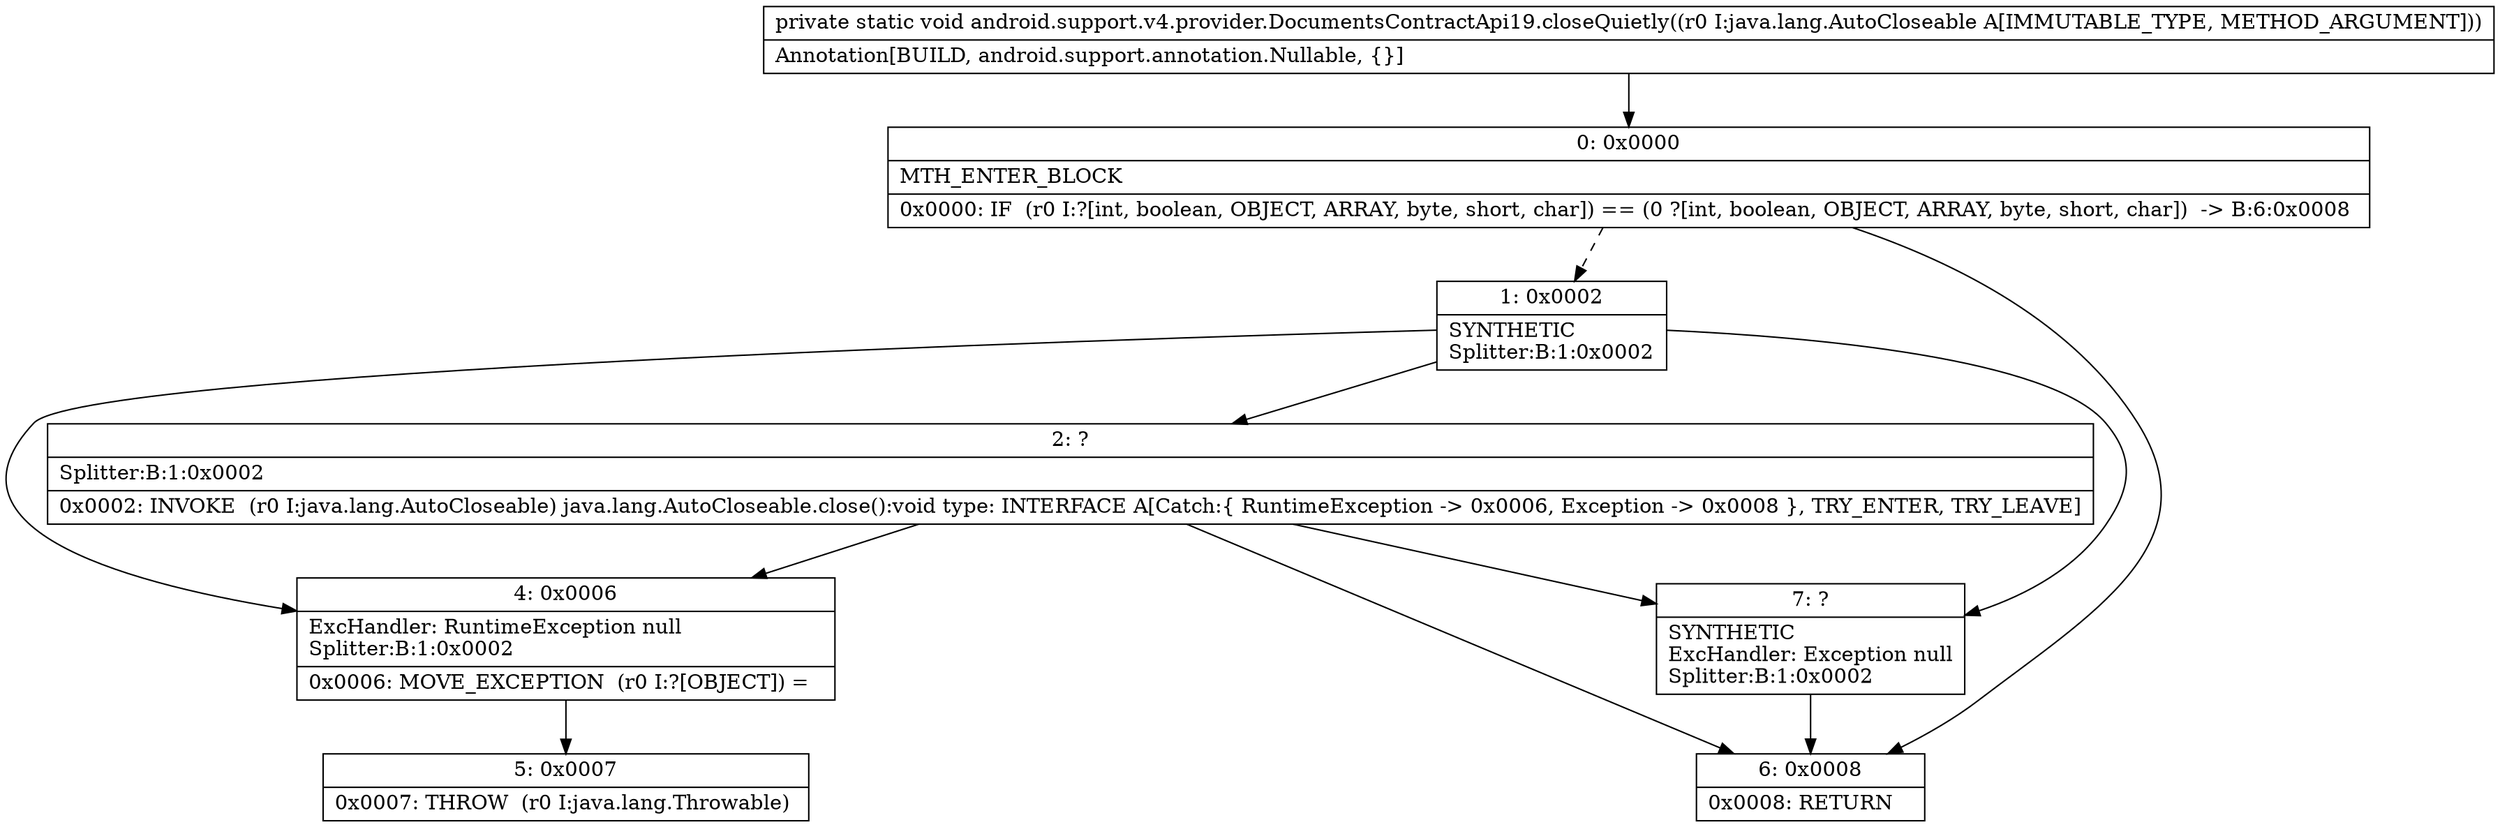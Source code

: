 digraph "CFG forandroid.support.v4.provider.DocumentsContractApi19.closeQuietly(Ljava\/lang\/AutoCloseable;)V" {
Node_0 [shape=record,label="{0\:\ 0x0000|MTH_ENTER_BLOCK\l|0x0000: IF  (r0 I:?[int, boolean, OBJECT, ARRAY, byte, short, char]) == (0 ?[int, boolean, OBJECT, ARRAY, byte, short, char])  \-\> B:6:0x0008 \l}"];
Node_1 [shape=record,label="{1\:\ 0x0002|SYNTHETIC\lSplitter:B:1:0x0002\l}"];
Node_2 [shape=record,label="{2\:\ ?|Splitter:B:1:0x0002\l|0x0002: INVOKE  (r0 I:java.lang.AutoCloseable) java.lang.AutoCloseable.close():void type: INTERFACE A[Catch:\{ RuntimeException \-\> 0x0006, Exception \-\> 0x0008 \}, TRY_ENTER, TRY_LEAVE]\l}"];
Node_4 [shape=record,label="{4\:\ 0x0006|ExcHandler: RuntimeException null\lSplitter:B:1:0x0002\l|0x0006: MOVE_EXCEPTION  (r0 I:?[OBJECT]) =  \l}"];
Node_5 [shape=record,label="{5\:\ 0x0007|0x0007: THROW  (r0 I:java.lang.Throwable) \l}"];
Node_6 [shape=record,label="{6\:\ 0x0008|0x0008: RETURN   \l}"];
Node_7 [shape=record,label="{7\:\ ?|SYNTHETIC\lExcHandler: Exception null\lSplitter:B:1:0x0002\l}"];
MethodNode[shape=record,label="{private static void android.support.v4.provider.DocumentsContractApi19.closeQuietly((r0 I:java.lang.AutoCloseable A[IMMUTABLE_TYPE, METHOD_ARGUMENT]))  | Annotation[BUILD, android.support.annotation.Nullable, \{\}]\l}"];
MethodNode -> Node_0;
Node_0 -> Node_1[style=dashed];
Node_0 -> Node_6;
Node_1 -> Node_2;
Node_1 -> Node_4;
Node_1 -> Node_7;
Node_2 -> Node_4;
Node_2 -> Node_7;
Node_2 -> Node_6;
Node_4 -> Node_5;
Node_7 -> Node_6;
}

